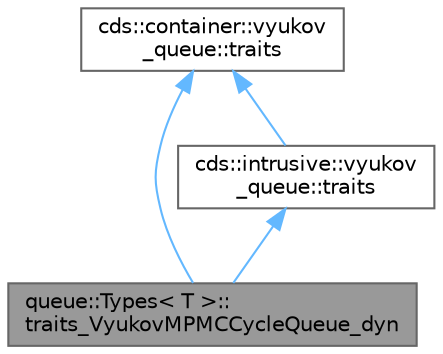 digraph "queue::Types&lt; T &gt;::traits_VyukovMPMCCycleQueue_dyn"
{
 // LATEX_PDF_SIZE
  bgcolor="transparent";
  edge [fontname=Helvetica,fontsize=10,labelfontname=Helvetica,labelfontsize=10];
  node [fontname=Helvetica,fontsize=10,shape=box,height=0.2,width=0.4];
  Node1 [id="Node000001",label="queue::Types\< T \>::\ltraits_VyukovMPMCCycleQueue_dyn",height=0.2,width=0.4,color="gray40", fillcolor="grey60", style="filled", fontcolor="black",tooltip=" "];
  Node2 -> Node1 [id="edge4_Node000001_Node000002",dir="back",color="steelblue1",style="solid",tooltip=" "];
  Node2 [id="Node000002",label="cds::intrusive::vyukov\l_queue::traits",height=0.2,width=0.4,color="gray40", fillcolor="white", style="filled",URL="$structcds_1_1intrusive_1_1vyukov__queue_1_1traits.html",tooltip="VyukovMPMCCycleQueue traits"];
  Node3 -> Node2 [id="edge5_Node000002_Node000003",dir="back",color="steelblue1",style="solid",tooltip=" "];
  Node3 [id="Node000003",label="cds::container::vyukov\l_queue::traits",height=0.2,width=0.4,color="gray40", fillcolor="white", style="filled",URL="$structcds_1_1container_1_1vyukov__queue_1_1traits.html",tooltip="VyukovMPMCCycleQueue default traits"];
  Node3 -> Node1 [id="edge6_Node000001_Node000003",dir="back",color="steelblue1",style="solid",tooltip=" "];
}
